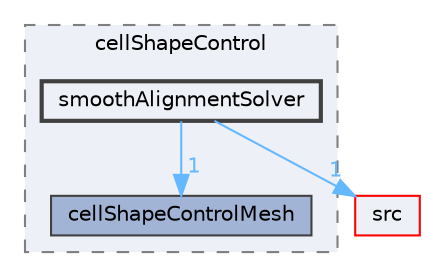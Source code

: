 digraph "applications/utilities/mesh/generation/foamyMesh/conformalVoronoiMesh/cellShapeControl/smoothAlignmentSolver"
{
 // LATEX_PDF_SIZE
  bgcolor="transparent";
  edge [fontname=Helvetica,fontsize=10,labelfontname=Helvetica,labelfontsize=10];
  node [fontname=Helvetica,fontsize=10,shape=box,height=0.2,width=0.4];
  compound=true
  subgraph clusterdir_5088df82dcf25da56e0bc3a1a53ca996 {
    graph [ bgcolor="#edf0f7", pencolor="grey50", label="cellShapeControl", fontname=Helvetica,fontsize=10 style="filled,dashed", URL="dir_5088df82dcf25da56e0bc3a1a53ca996.html",tooltip=""]
  dir_fd5fe15316df322b328286394841bb09 [label="cellShapeControlMesh", fillcolor="#a2b4d6", color="grey25", style="filled", URL="dir_fd5fe15316df322b328286394841bb09.html",tooltip=""];
  dir_d727fac05859cbb101df3a26f7e610b7 [label="smoothAlignmentSolver", fillcolor="#edf0f7", color="grey25", style="filled,bold", URL="dir_d727fac05859cbb101df3a26f7e610b7.html",tooltip=""];
  }
  dir_68267d1309a1af8e8297ef4c3efbcdba [label="src", fillcolor="#edf0f7", color="red", style="filled", URL="dir_68267d1309a1af8e8297ef4c3efbcdba.html",tooltip=""];
  dir_d727fac05859cbb101df3a26f7e610b7->dir_68267d1309a1af8e8297ef4c3efbcdba [headlabel="1", labeldistance=1.5 headhref="dir_003597_003729.html" href="dir_003597_003729.html" color="steelblue1" fontcolor="steelblue1"];
  dir_d727fac05859cbb101df3a26f7e610b7->dir_fd5fe15316df322b328286394841bb09 [headlabel="1", labeldistance=1.5 headhref="dir_003597_000434.html" href="dir_003597_000434.html" color="steelblue1" fontcolor="steelblue1"];
}
